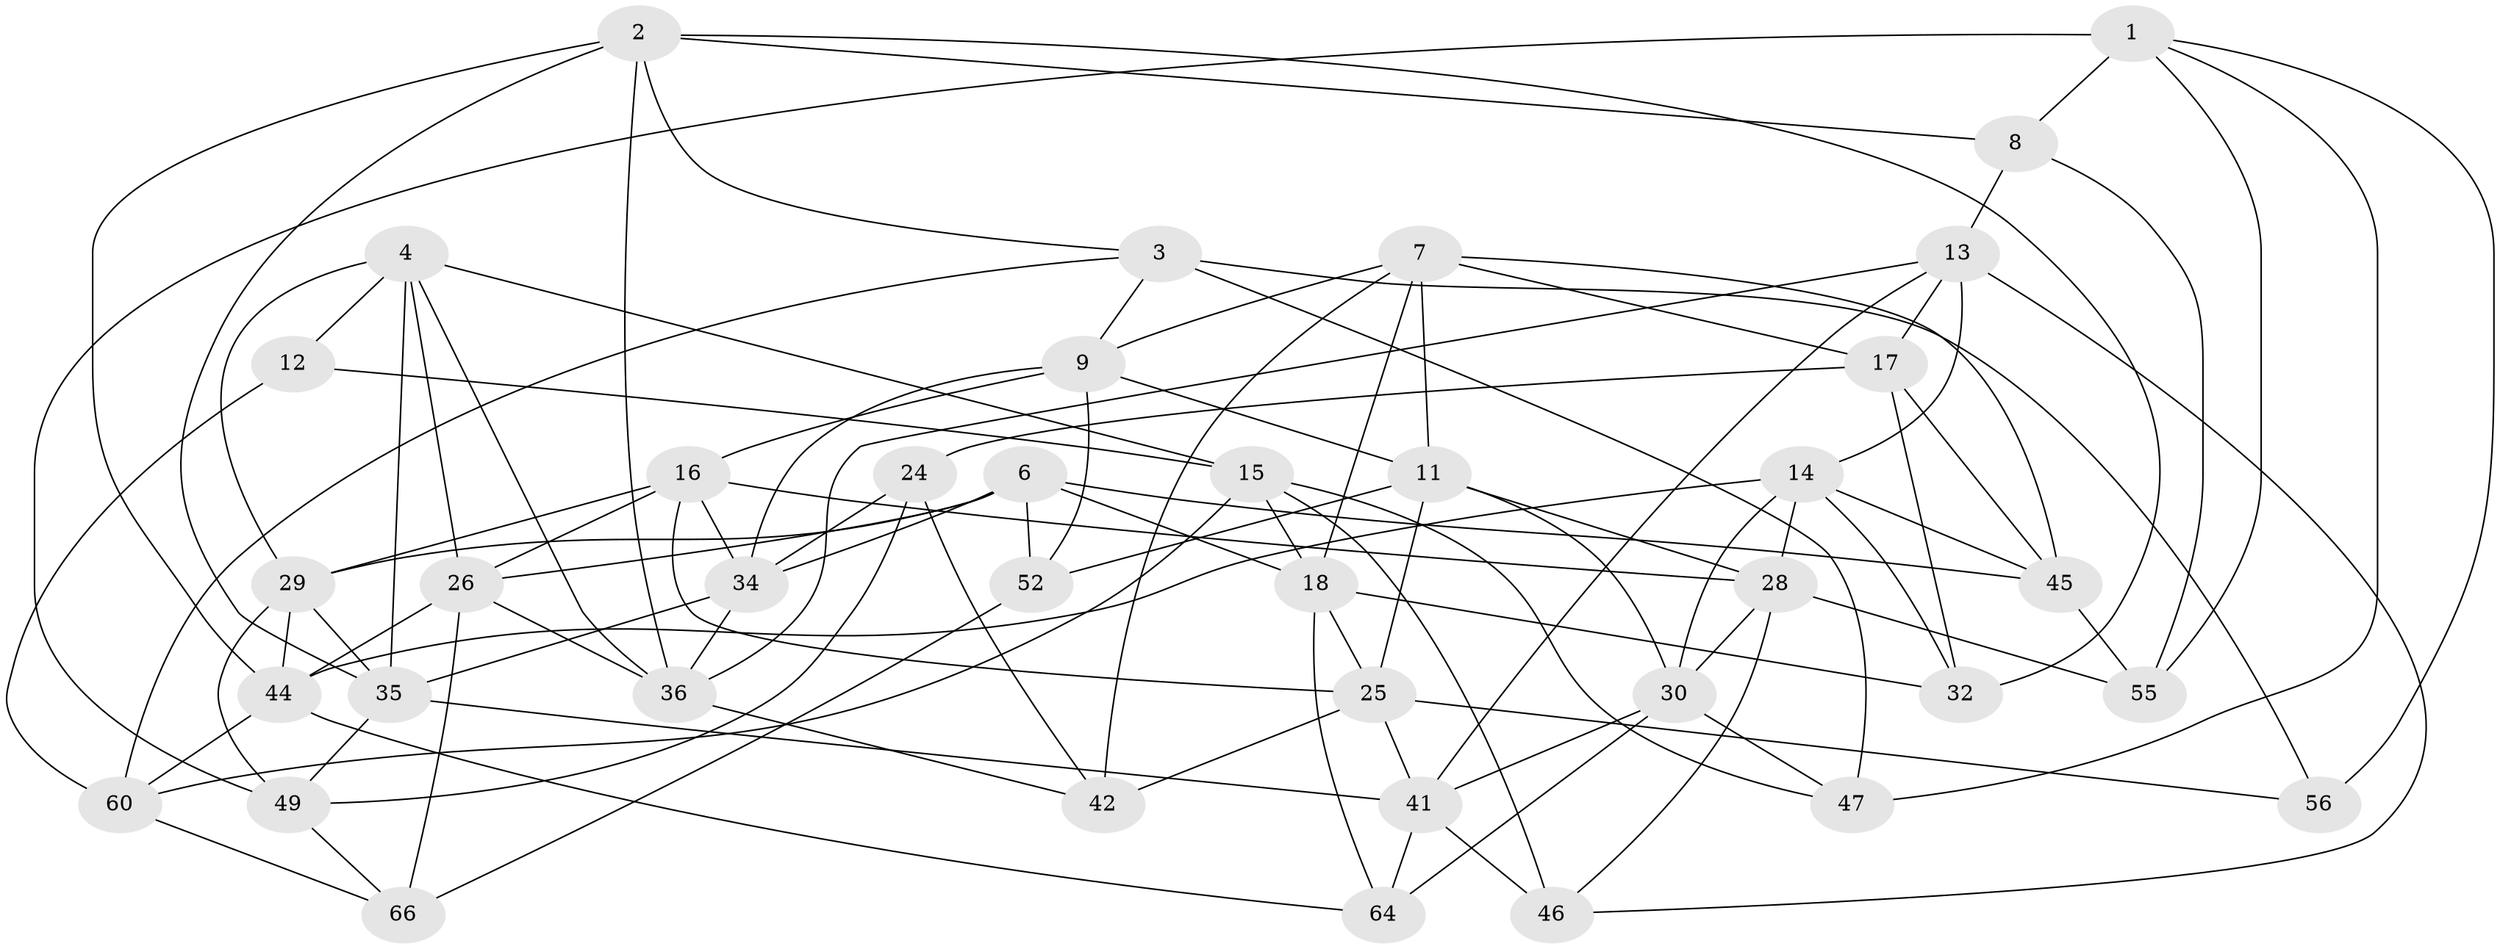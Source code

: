 // original degree distribution, {4: 1.0}
// Generated by graph-tools (version 1.1) at 2025/42/03/06/25 10:42:24]
// undirected, 39 vertices, 101 edges
graph export_dot {
graph [start="1"]
  node [color=gray90,style=filled];
  1 [super="+43"];
  2 [super="+5"];
  3 [super="+10"];
  4 [super="+21"];
  6 [super="+27"];
  7 [super="+38"];
  8;
  9 [super="+19"];
  11 [super="+20"];
  12;
  13 [super="+53"];
  14 [super="+23"];
  15 [super="+63"];
  16 [super="+22"];
  17 [super="+31"];
  18 [super="+59"];
  24;
  25 [super="+33"];
  26 [super="+40"];
  28 [super="+51"];
  29 [super="+37"];
  30 [super="+39"];
  32;
  34 [super="+65"];
  35 [super="+61"];
  36 [super="+57"];
  41 [super="+48"];
  42;
  44 [super="+58"];
  45 [super="+50"];
  46;
  47;
  49 [super="+54"];
  52;
  55;
  56;
  60 [super="+62"];
  64;
  66;
  1 -- 8;
  1 -- 55;
  1 -- 56;
  1 -- 47;
  1 -- 49 [weight=2];
  2 -- 36;
  2 -- 32;
  2 -- 8;
  2 -- 3;
  2 -- 44;
  2 -- 35;
  3 -- 60;
  3 -- 56 [weight=2];
  3 -- 9;
  3 -- 47;
  4 -- 15;
  4 -- 26;
  4 -- 12;
  4 -- 29;
  4 -- 35;
  4 -- 36;
  6 -- 29;
  6 -- 52;
  6 -- 18;
  6 -- 45;
  6 -- 26;
  6 -- 34;
  7 -- 42;
  7 -- 45;
  7 -- 11;
  7 -- 9;
  7 -- 18;
  7 -- 17;
  8 -- 55;
  8 -- 13;
  9 -- 52;
  9 -- 16;
  9 -- 11;
  9 -- 34;
  11 -- 52;
  11 -- 25;
  11 -- 28;
  11 -- 30;
  12 -- 60 [weight=2];
  12 -- 15;
  13 -- 46;
  13 -- 14;
  13 -- 17;
  13 -- 36;
  13 -- 41;
  14 -- 32;
  14 -- 28;
  14 -- 45;
  14 -- 44;
  14 -- 30;
  15 -- 47;
  15 -- 46;
  15 -- 60;
  15 -- 18;
  16 -- 29;
  16 -- 28;
  16 -- 34;
  16 -- 26;
  16 -- 25;
  17 -- 24;
  17 -- 45 [weight=2];
  17 -- 32;
  18 -- 32;
  18 -- 64;
  18 -- 25;
  24 -- 34;
  24 -- 42;
  24 -- 49;
  25 -- 56;
  25 -- 42;
  25 -- 41;
  26 -- 36;
  26 -- 66;
  26 -- 44;
  28 -- 55;
  28 -- 46;
  28 -- 30;
  29 -- 44;
  29 -- 35;
  29 -- 49;
  30 -- 41;
  30 -- 64;
  30 -- 47;
  34 -- 36;
  34 -- 35;
  35 -- 49;
  35 -- 41;
  36 -- 42;
  41 -- 64;
  41 -- 46;
  44 -- 60;
  44 -- 64;
  45 -- 55;
  49 -- 66;
  52 -- 66;
  60 -- 66;
}
